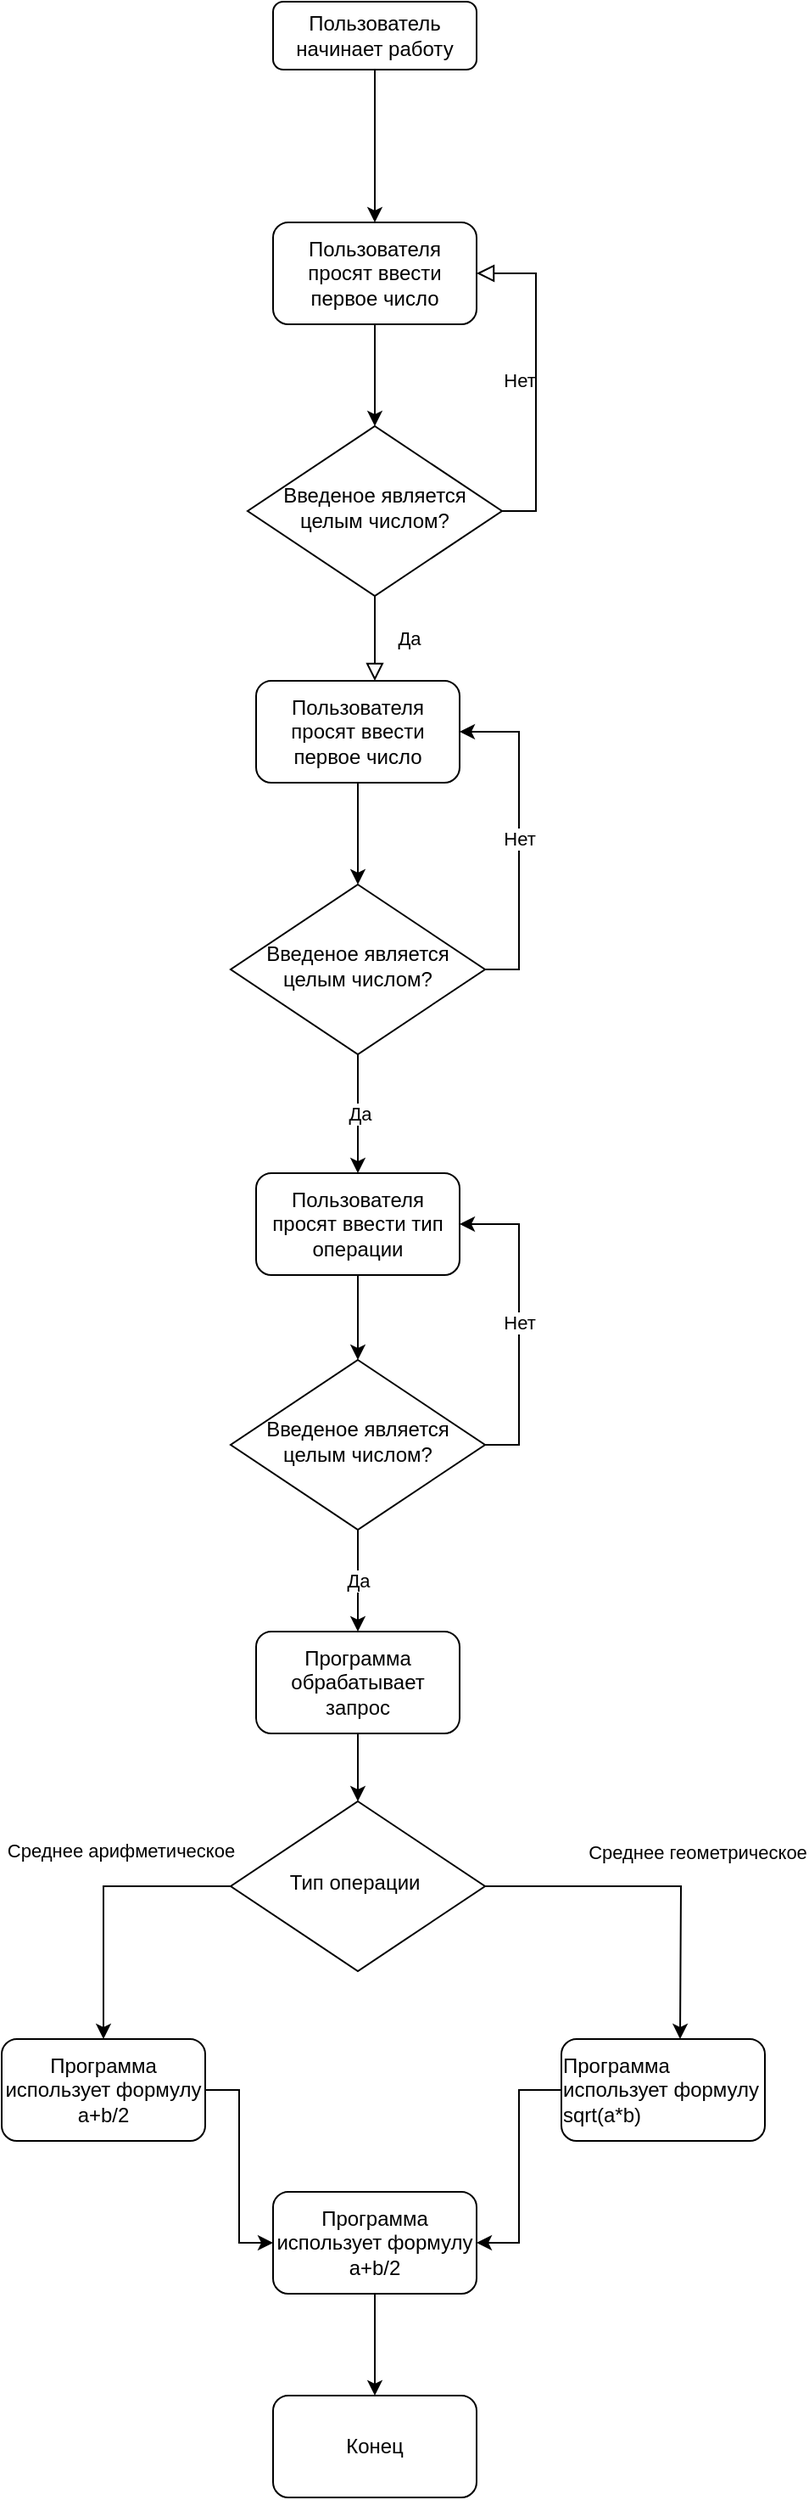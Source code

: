 <mxfile version="15.5.8" type="device"><diagram id="C5RBs43oDa-KdzZeNtuy" name="Page-1"><mxGraphModel dx="1422" dy="794" grid="1" gridSize="10" guides="1" tooltips="1" connect="1" arrows="1" fold="1" page="1" pageScale="1" pageWidth="827" pageHeight="1169" math="0" shadow="0"><root><mxCell id="WIyWlLk6GJQsqaUBKTNV-0"/><mxCell id="WIyWlLk6GJQsqaUBKTNV-1" parent="WIyWlLk6GJQsqaUBKTNV-0"/><mxCell id="cfDsq6_HBeJhPm0i56jr-1" style="edgeStyle=orthogonalEdgeStyle;rounded=0;orthogonalLoop=1;jettySize=auto;html=1;" edge="1" parent="WIyWlLk6GJQsqaUBKTNV-1" source="WIyWlLk6GJQsqaUBKTNV-3" target="cfDsq6_HBeJhPm0i56jr-0"><mxGeometry relative="1" as="geometry"/></mxCell><mxCell id="WIyWlLk6GJQsqaUBKTNV-3" value="Пользователь начинает работу" style="rounded=1;whiteSpace=wrap;html=1;fontSize=12;glass=0;strokeWidth=1;shadow=0;" parent="WIyWlLk6GJQsqaUBKTNV-1" vertex="1"><mxGeometry x="160" y="80" width="120" height="40" as="geometry"/></mxCell><mxCell id="WIyWlLk6GJQsqaUBKTNV-4" value="Да" style="rounded=0;html=1;jettySize=auto;orthogonalLoop=1;fontSize=11;endArrow=block;endFill=0;endSize=8;strokeWidth=1;shadow=0;labelBackgroundColor=none;edgeStyle=orthogonalEdgeStyle;" parent="WIyWlLk6GJQsqaUBKTNV-1" source="WIyWlLk6GJQsqaUBKTNV-6" edge="1"><mxGeometry y="20" relative="1" as="geometry"><mxPoint as="offset"/><mxPoint x="220" y="480" as="targetPoint"/></mxGeometry></mxCell><mxCell id="WIyWlLk6GJQsqaUBKTNV-5" value="Нет" style="edgeStyle=orthogonalEdgeStyle;rounded=0;html=1;jettySize=auto;orthogonalLoop=1;fontSize=11;endArrow=block;endFill=0;endSize=8;strokeWidth=1;shadow=0;labelBackgroundColor=none;entryX=1;entryY=0.5;entryDx=0;entryDy=0;exitX=1;exitY=0.5;exitDx=0;exitDy=0;" parent="WIyWlLk6GJQsqaUBKTNV-1" source="WIyWlLk6GJQsqaUBKTNV-6" target="cfDsq6_HBeJhPm0i56jr-0" edge="1"><mxGeometry y="10" relative="1" as="geometry"><mxPoint as="offset"/><mxPoint x="380" y="350" as="targetPoint"/></mxGeometry></mxCell><mxCell id="WIyWlLk6GJQsqaUBKTNV-6" value="Введеное является целым числом?" style="rhombus;whiteSpace=wrap;html=1;shadow=0;fontFamily=Helvetica;fontSize=12;align=center;strokeWidth=1;spacing=6;spacingTop=-4;" parent="WIyWlLk6GJQsqaUBKTNV-1" vertex="1"><mxGeometry x="145" y="330" width="150" height="100" as="geometry"/></mxCell><mxCell id="cfDsq6_HBeJhPm0i56jr-2" style="edgeStyle=orthogonalEdgeStyle;rounded=0;orthogonalLoop=1;jettySize=auto;html=1;entryX=0.5;entryY=0;entryDx=0;entryDy=0;" edge="1" parent="WIyWlLk6GJQsqaUBKTNV-1" source="cfDsq6_HBeJhPm0i56jr-0" target="WIyWlLk6GJQsqaUBKTNV-6"><mxGeometry relative="1" as="geometry"/></mxCell><mxCell id="cfDsq6_HBeJhPm0i56jr-0" value="Пользователя просят ввести первое число" style="rounded=1;whiteSpace=wrap;html=1;" vertex="1" parent="WIyWlLk6GJQsqaUBKTNV-1"><mxGeometry x="160" y="210" width="120" height="60" as="geometry"/></mxCell><mxCell id="cfDsq6_HBeJhPm0i56jr-5" style="edgeStyle=orthogonalEdgeStyle;rounded=0;orthogonalLoop=1;jettySize=auto;html=1;" edge="1" parent="WIyWlLk6GJQsqaUBKTNV-1" source="cfDsq6_HBeJhPm0i56jr-3" target="cfDsq6_HBeJhPm0i56jr-4"><mxGeometry relative="1" as="geometry"/></mxCell><mxCell id="cfDsq6_HBeJhPm0i56jr-3" value="Пользователя просят ввести первое число" style="rounded=1;whiteSpace=wrap;html=1;" vertex="1" parent="WIyWlLk6GJQsqaUBKTNV-1"><mxGeometry x="150" y="480" width="120" height="60" as="geometry"/></mxCell><mxCell id="cfDsq6_HBeJhPm0i56jr-6" value="Нет" style="edgeStyle=orthogonalEdgeStyle;rounded=0;orthogonalLoop=1;jettySize=auto;html=1;exitX=1;exitY=0.5;exitDx=0;exitDy=0;entryX=1;entryY=0.5;entryDx=0;entryDy=0;" edge="1" parent="WIyWlLk6GJQsqaUBKTNV-1" source="cfDsq6_HBeJhPm0i56jr-4" target="cfDsq6_HBeJhPm0i56jr-3"><mxGeometry relative="1" as="geometry"/></mxCell><mxCell id="cfDsq6_HBeJhPm0i56jr-7" value="Да" style="edgeStyle=orthogonalEdgeStyle;rounded=0;orthogonalLoop=1;jettySize=auto;html=1;" edge="1" parent="WIyWlLk6GJQsqaUBKTNV-1" source="cfDsq6_HBeJhPm0i56jr-4"><mxGeometry relative="1" as="geometry"><mxPoint x="210" y="770" as="targetPoint"/></mxGeometry></mxCell><mxCell id="cfDsq6_HBeJhPm0i56jr-4" value="Введеное является целым числом?" style="rhombus;whiteSpace=wrap;html=1;shadow=0;fontFamily=Helvetica;fontSize=12;align=center;strokeWidth=1;spacing=6;spacingTop=-4;" vertex="1" parent="WIyWlLk6GJQsqaUBKTNV-1"><mxGeometry x="135" y="600" width="150" height="100" as="geometry"/></mxCell><mxCell id="cfDsq6_HBeJhPm0i56jr-10" style="edgeStyle=orthogonalEdgeStyle;rounded=0;orthogonalLoop=1;jettySize=auto;html=1;" edge="1" parent="WIyWlLk6GJQsqaUBKTNV-1" source="cfDsq6_HBeJhPm0i56jr-8" target="cfDsq6_HBeJhPm0i56jr-9"><mxGeometry relative="1" as="geometry"/></mxCell><mxCell id="cfDsq6_HBeJhPm0i56jr-8" value="Пользователя просят ввести тип операции" style="rounded=1;whiteSpace=wrap;html=1;" vertex="1" parent="WIyWlLk6GJQsqaUBKTNV-1"><mxGeometry x="150" y="770" width="120" height="60" as="geometry"/></mxCell><mxCell id="cfDsq6_HBeJhPm0i56jr-11" value="Нет" style="edgeStyle=orthogonalEdgeStyle;rounded=0;orthogonalLoop=1;jettySize=auto;html=1;entryX=1;entryY=0.5;entryDx=0;entryDy=0;exitX=1;exitY=0.5;exitDx=0;exitDy=0;" edge="1" parent="WIyWlLk6GJQsqaUBKTNV-1" source="cfDsq6_HBeJhPm0i56jr-9" target="cfDsq6_HBeJhPm0i56jr-8"><mxGeometry relative="1" as="geometry"><mxPoint x="330" y="800" as="targetPoint"/></mxGeometry></mxCell><mxCell id="cfDsq6_HBeJhPm0i56jr-12" value="Да" style="edgeStyle=orthogonalEdgeStyle;rounded=0;orthogonalLoop=1;jettySize=auto;html=1;entryX=0.5;entryY=0;entryDx=0;entryDy=0;" edge="1" parent="WIyWlLk6GJQsqaUBKTNV-1" source="cfDsq6_HBeJhPm0i56jr-9" target="cfDsq6_HBeJhPm0i56jr-13"><mxGeometry relative="1" as="geometry"><mxPoint x="210" y="1070" as="targetPoint"/></mxGeometry></mxCell><mxCell id="cfDsq6_HBeJhPm0i56jr-9" value="Введеное является целым числом?" style="rhombus;whiteSpace=wrap;html=1;shadow=0;fontFamily=Helvetica;fontSize=12;align=center;strokeWidth=1;spacing=6;spacingTop=-4;" vertex="1" parent="WIyWlLk6GJQsqaUBKTNV-1"><mxGeometry x="135" y="880" width="150" height="100" as="geometry"/></mxCell><mxCell id="cfDsq6_HBeJhPm0i56jr-15" style="edgeStyle=orthogonalEdgeStyle;rounded=0;orthogonalLoop=1;jettySize=auto;html=1;" edge="1" parent="WIyWlLk6GJQsqaUBKTNV-1" source="cfDsq6_HBeJhPm0i56jr-13" target="cfDsq6_HBeJhPm0i56jr-14"><mxGeometry relative="1" as="geometry"/></mxCell><mxCell id="cfDsq6_HBeJhPm0i56jr-13" value="Программа обрабатывает запрос" style="rounded=1;whiteSpace=wrap;html=1;" vertex="1" parent="WIyWlLk6GJQsqaUBKTNV-1"><mxGeometry x="150" y="1040" width="120" height="60" as="geometry"/></mxCell><mxCell id="cfDsq6_HBeJhPm0i56jr-16" style="edgeStyle=orthogonalEdgeStyle;rounded=0;orthogonalLoop=1;jettySize=auto;html=1;" edge="1" parent="WIyWlLk6GJQsqaUBKTNV-1" source="cfDsq6_HBeJhPm0i56jr-14"><mxGeometry relative="1" as="geometry"><mxPoint x="60" y="1280" as="targetPoint"/><Array as="points"><mxPoint x="60" y="1190"/></Array></mxGeometry></mxCell><mxCell id="cfDsq6_HBeJhPm0i56jr-18" value="Среднее арифметическое" style="edgeLabel;html=1;align=center;verticalAlign=middle;resizable=0;points=[];" vertex="1" connectable="0" parent="cfDsq6_HBeJhPm0i56jr-16"><mxGeometry x="-0.344" y="3" relative="1" as="geometry"><mxPoint x="-11" y="-24" as="offset"/></mxGeometry></mxCell><mxCell id="cfDsq6_HBeJhPm0i56jr-17" value="Среднее геометрическое" style="edgeStyle=orthogonalEdgeStyle;rounded=0;orthogonalLoop=1;jettySize=auto;html=1;" edge="1" parent="WIyWlLk6GJQsqaUBKTNV-1" source="cfDsq6_HBeJhPm0i56jr-14"><mxGeometry x="0.122" y="22" relative="1" as="geometry"><mxPoint x="400" y="1280" as="targetPoint"/><mxPoint x="-12" y="-20" as="offset"/></mxGeometry></mxCell><mxCell id="cfDsq6_HBeJhPm0i56jr-14" value="Тип операции&amp;nbsp;" style="rhombus;whiteSpace=wrap;html=1;shadow=0;fontFamily=Helvetica;fontSize=12;align=center;strokeWidth=1;spacing=6;spacingTop=-4;" vertex="1" parent="WIyWlLk6GJQsqaUBKTNV-1"><mxGeometry x="135" y="1140" width="150" height="100" as="geometry"/></mxCell><mxCell id="cfDsq6_HBeJhPm0i56jr-22" style="edgeStyle=orthogonalEdgeStyle;rounded=0;orthogonalLoop=1;jettySize=auto;html=1;entryX=0;entryY=0.5;entryDx=0;entryDy=0;" edge="1" parent="WIyWlLk6GJQsqaUBKTNV-1" source="cfDsq6_HBeJhPm0i56jr-19" target="cfDsq6_HBeJhPm0i56jr-20"><mxGeometry relative="1" as="geometry"/></mxCell><mxCell id="cfDsq6_HBeJhPm0i56jr-19" value="Программа использует формулу a+b/2" style="rounded=1;whiteSpace=wrap;html=1;" vertex="1" parent="WIyWlLk6GJQsqaUBKTNV-1"><mxGeometry y="1280" width="120" height="60" as="geometry"/></mxCell><mxCell id="cfDsq6_HBeJhPm0i56jr-24" style="edgeStyle=orthogonalEdgeStyle;rounded=0;orthogonalLoop=1;jettySize=auto;html=1;" edge="1" parent="WIyWlLk6GJQsqaUBKTNV-1" source="cfDsq6_HBeJhPm0i56jr-20"><mxGeometry relative="1" as="geometry"><mxPoint x="220" y="1490" as="targetPoint"/></mxGeometry></mxCell><mxCell id="cfDsq6_HBeJhPm0i56jr-20" value="Программа использует формулу a+b/2" style="rounded=1;whiteSpace=wrap;html=1;" vertex="1" parent="WIyWlLk6GJQsqaUBKTNV-1"><mxGeometry x="160" y="1370" width="120" height="60" as="geometry"/></mxCell><mxCell id="cfDsq6_HBeJhPm0i56jr-23" style="edgeStyle=orthogonalEdgeStyle;rounded=0;orthogonalLoop=1;jettySize=auto;html=1;entryX=1;entryY=0.5;entryDx=0;entryDy=0;" edge="1" parent="WIyWlLk6GJQsqaUBKTNV-1" source="cfDsq6_HBeJhPm0i56jr-21" target="cfDsq6_HBeJhPm0i56jr-20"><mxGeometry relative="1" as="geometry"/></mxCell><mxCell id="cfDsq6_HBeJhPm0i56jr-21" value="&lt;div style=&quot;text-align: left&quot;&gt;&lt;span&gt;Программа использует формулу sqrt(a*b)&lt;/span&gt;&lt;/div&gt;" style="rounded=1;whiteSpace=wrap;html=1;" vertex="1" parent="WIyWlLk6GJQsqaUBKTNV-1"><mxGeometry x="330" y="1280" width="120" height="60" as="geometry"/></mxCell><mxCell id="cfDsq6_HBeJhPm0i56jr-25" value="Конец" style="rounded=1;whiteSpace=wrap;html=1;" vertex="1" parent="WIyWlLk6GJQsqaUBKTNV-1"><mxGeometry x="160" y="1490" width="120" height="60" as="geometry"/></mxCell></root></mxGraphModel></diagram></mxfile>